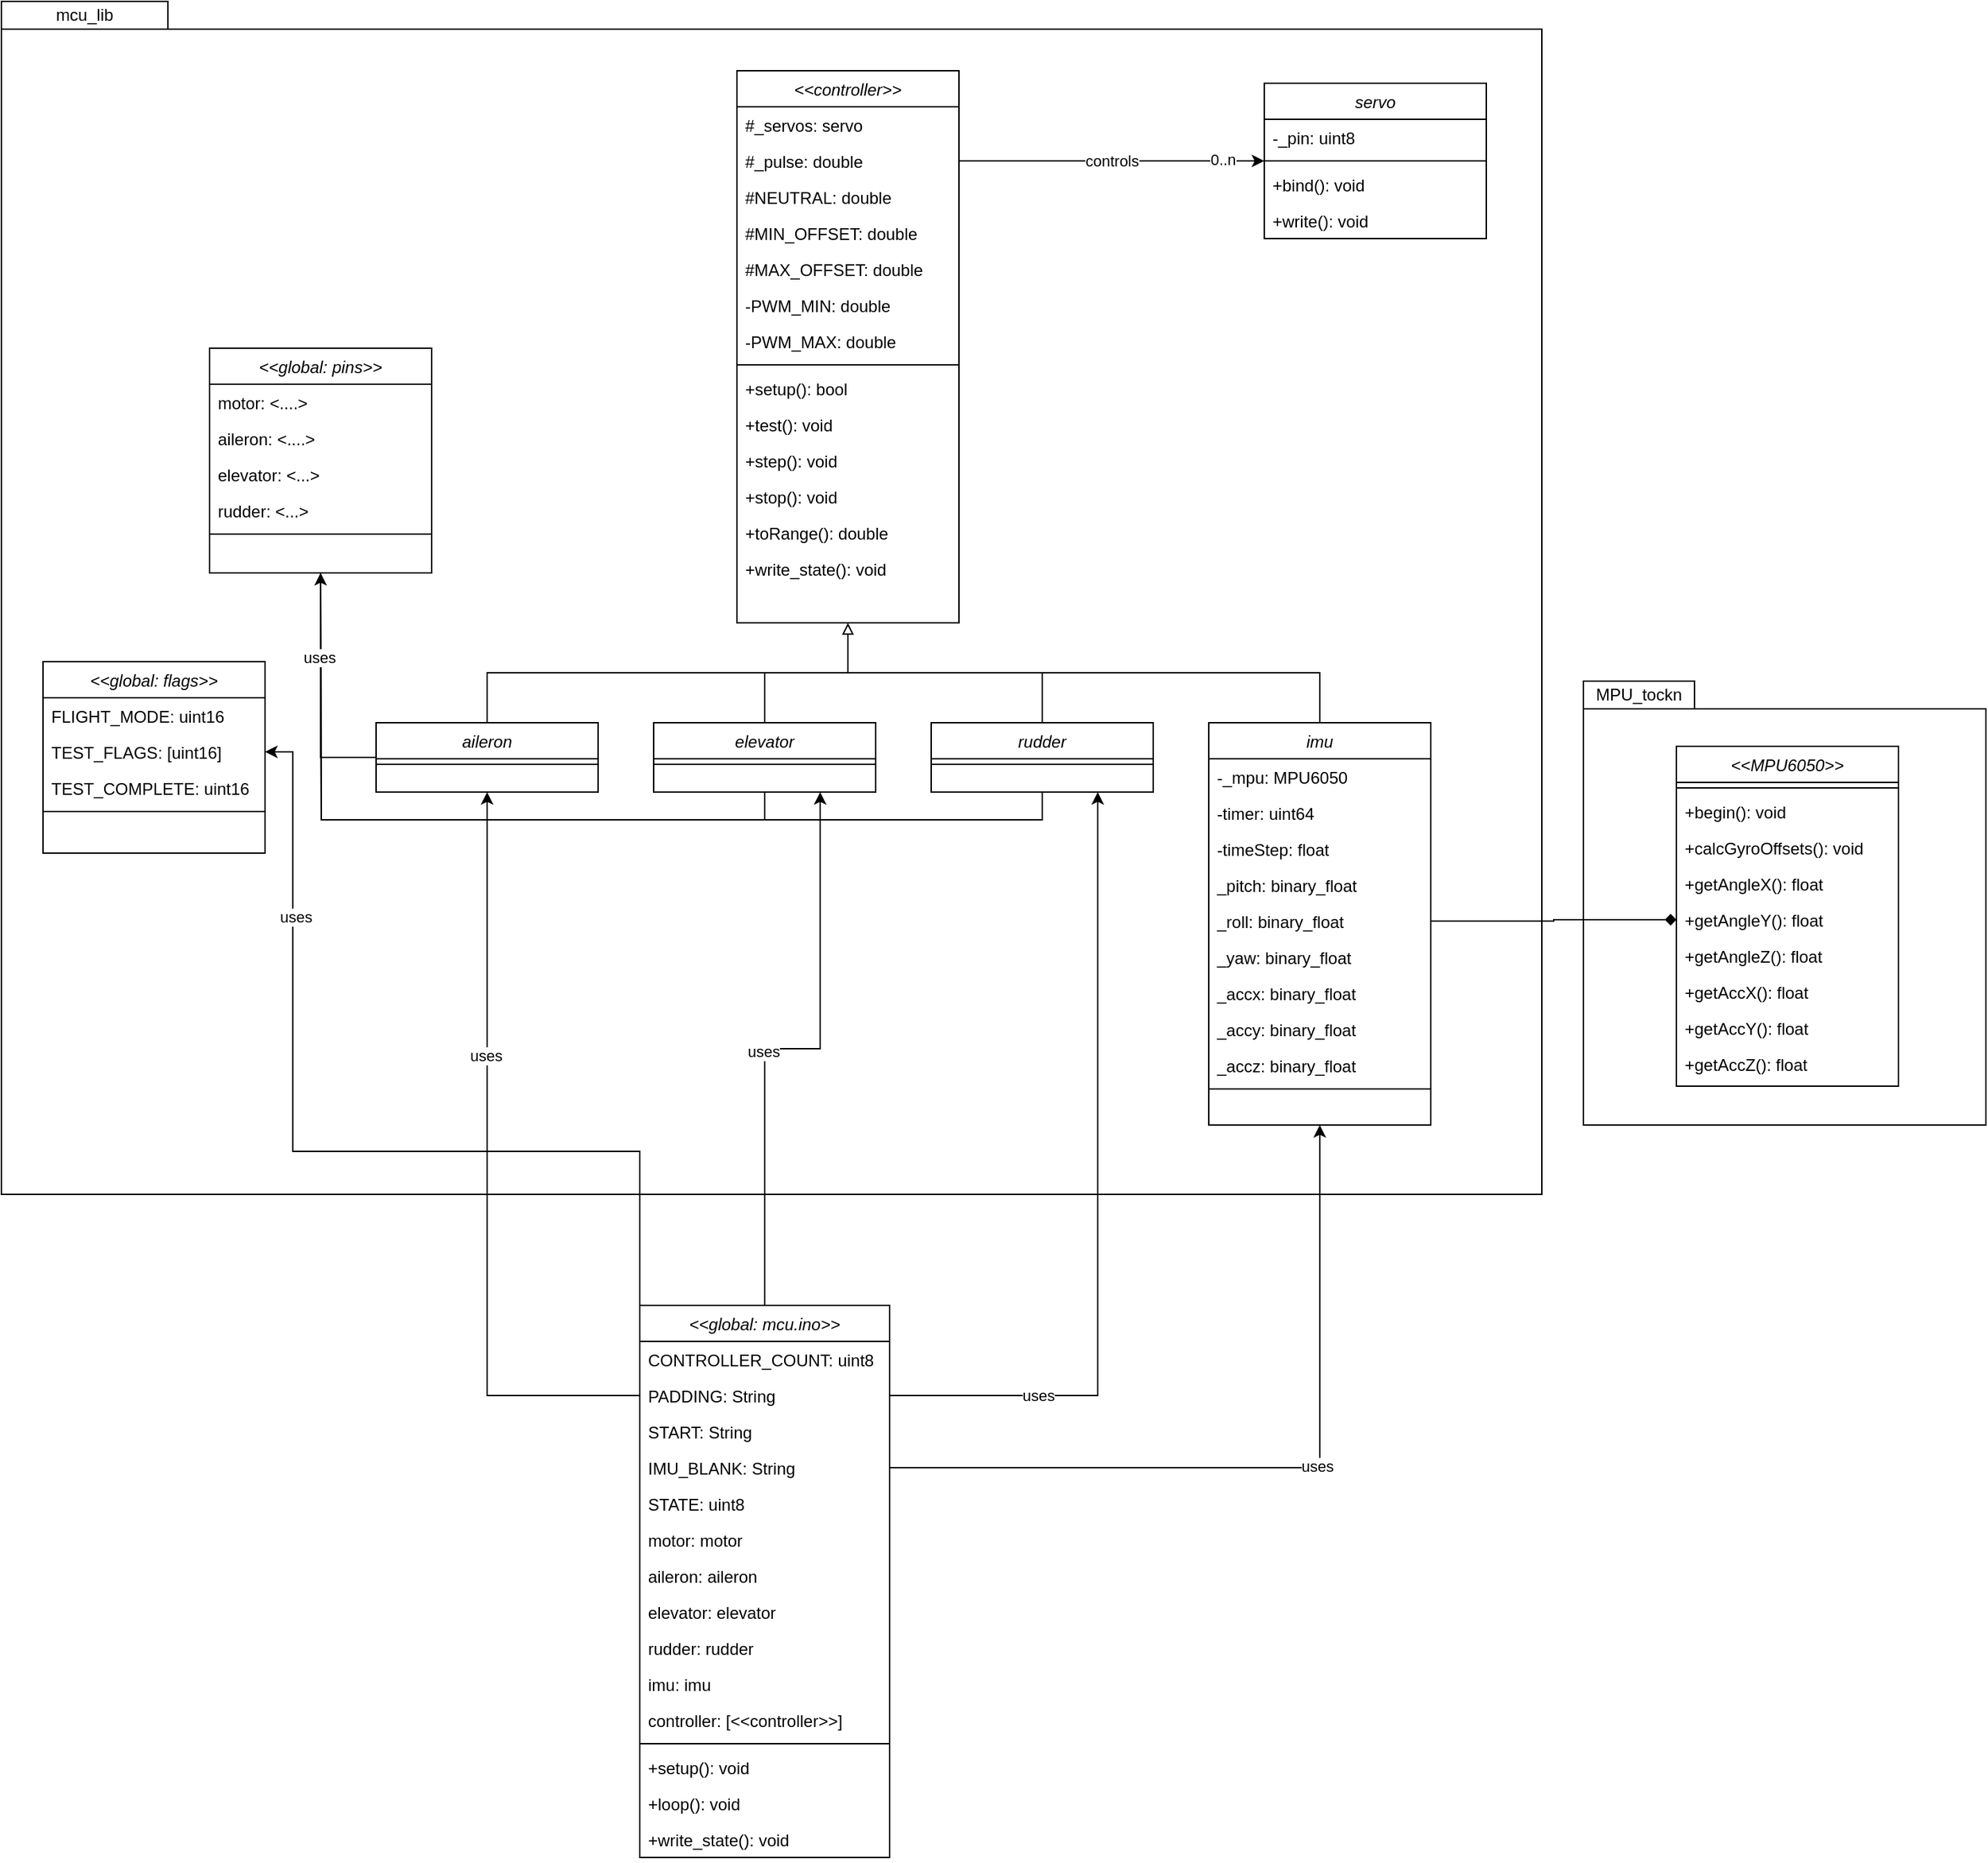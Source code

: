 <mxfile version="21.5.2" type="device">
  <diagram id="C5RBs43oDa-KdzZeNtuy" name="Page-1">
    <mxGraphModel dx="7667" dy="3830" grid="1" gridSize="10" guides="1" tooltips="1" connect="1" arrows="1" fold="1" page="1" pageScale="1" pageWidth="827" pageHeight="1169" math="0" shadow="0">
      <root>
        <mxCell id="WIyWlLk6GJQsqaUBKTNV-0" />
        <mxCell id="WIyWlLk6GJQsqaUBKTNV-1" parent="WIyWlLk6GJQsqaUBKTNV-0" />
        <mxCell id="BKcu_pwoZD3rXCprUtfC-22" value="" style="rounded=0;whiteSpace=wrap;html=1;fillColor=none;" vertex="1" parent="WIyWlLk6GJQsqaUBKTNV-1">
          <mxGeometry x="830" y="580" width="290" height="300" as="geometry" />
        </mxCell>
        <mxCell id="BKcu_pwoZD3rXCprUtfC-1" value="" style="rounded=0;whiteSpace=wrap;html=1;fillColor=none;" vertex="1" parent="WIyWlLk6GJQsqaUBKTNV-1">
          <mxGeometry x="-310" y="90" width="1110" height="840" as="geometry" />
        </mxCell>
        <mxCell id="zkfFHV4jXpPFQw0GAbJ--0" value="&lt;&lt;controller&gt;&gt;" style="swimlane;fontStyle=2;align=center;verticalAlign=top;childLayout=stackLayout;horizontal=1;startSize=26;horizontalStack=0;resizeParent=1;resizeLast=0;collapsible=1;marginBottom=0;rounded=0;shadow=0;strokeWidth=1;" parent="WIyWlLk6GJQsqaUBKTNV-1" vertex="1">
          <mxGeometry x="220" y="120" width="160" height="398" as="geometry">
            <mxRectangle x="230" y="140" width="160" height="26" as="alternateBounds" />
          </mxGeometry>
        </mxCell>
        <mxCell id="zkfFHV4jXpPFQw0GAbJ--1" value="#_servos: servo" style="text;align=left;verticalAlign=top;spacingLeft=4;spacingRight=4;overflow=hidden;rotatable=0;points=[[0,0.5],[1,0.5]];portConstraint=eastwest;" parent="zkfFHV4jXpPFQw0GAbJ--0" vertex="1">
          <mxGeometry y="26" width="160" height="26" as="geometry" />
        </mxCell>
        <mxCell id="zkfFHV4jXpPFQw0GAbJ--2" value="#_pulse: double" style="text;align=left;verticalAlign=top;spacingLeft=4;spacingRight=4;overflow=hidden;rotatable=0;points=[[0,0.5],[1,0.5]];portConstraint=eastwest;rounded=0;shadow=0;html=0;" parent="zkfFHV4jXpPFQw0GAbJ--0" vertex="1">
          <mxGeometry y="52" width="160" height="26" as="geometry" />
        </mxCell>
        <mxCell id="zkfFHV4jXpPFQw0GAbJ--3" value="#NEUTRAL: double" style="text;align=left;verticalAlign=top;spacingLeft=4;spacingRight=4;overflow=hidden;rotatable=0;points=[[0,0.5],[1,0.5]];portConstraint=eastwest;rounded=0;shadow=0;html=0;" parent="zkfFHV4jXpPFQw0GAbJ--0" vertex="1">
          <mxGeometry y="78" width="160" height="26" as="geometry" />
        </mxCell>
        <mxCell id="4ZlVH64uE6srBpvYtnyU-19" value="#MIN_OFFSET: double" style="text;align=left;verticalAlign=top;spacingLeft=4;spacingRight=4;overflow=hidden;rotatable=0;points=[[0,0.5],[1,0.5]];portConstraint=eastwest;rounded=0;shadow=0;html=0;" parent="zkfFHV4jXpPFQw0GAbJ--0" vertex="1">
          <mxGeometry y="104" width="160" height="26" as="geometry" />
        </mxCell>
        <mxCell id="4ZlVH64uE6srBpvYtnyU-22" value="#MAX_OFFSET: double" style="text;align=left;verticalAlign=top;spacingLeft=4;spacingRight=4;overflow=hidden;rotatable=0;points=[[0,0.5],[1,0.5]];portConstraint=eastwest;rounded=0;shadow=0;html=0;" parent="zkfFHV4jXpPFQw0GAbJ--0" vertex="1">
          <mxGeometry y="130" width="160" height="26" as="geometry" />
        </mxCell>
        <mxCell id="4ZlVH64uE6srBpvYtnyU-23" value="-PWM_MIN: double" style="text;align=left;verticalAlign=top;spacingLeft=4;spacingRight=4;overflow=hidden;rotatable=0;points=[[0,0.5],[1,0.5]];portConstraint=eastwest;rounded=0;shadow=0;html=0;" parent="zkfFHV4jXpPFQw0GAbJ--0" vertex="1">
          <mxGeometry y="156" width="160" height="26" as="geometry" />
        </mxCell>
        <mxCell id="4ZlVH64uE6srBpvYtnyU-25" value="-PWM_MAX: double" style="text;align=left;verticalAlign=top;spacingLeft=4;spacingRight=4;overflow=hidden;rotatable=0;points=[[0,0.5],[1,0.5]];portConstraint=eastwest;rounded=0;shadow=0;html=0;" parent="zkfFHV4jXpPFQw0GAbJ--0" vertex="1">
          <mxGeometry y="182" width="160" height="26" as="geometry" />
        </mxCell>
        <mxCell id="zkfFHV4jXpPFQw0GAbJ--4" value="" style="line;html=1;strokeWidth=1;align=left;verticalAlign=middle;spacingTop=-1;spacingLeft=3;spacingRight=3;rotatable=0;labelPosition=right;points=[];portConstraint=eastwest;" parent="zkfFHV4jXpPFQw0GAbJ--0" vertex="1">
          <mxGeometry y="208" width="160" height="8" as="geometry" />
        </mxCell>
        <mxCell id="4ZlVH64uE6srBpvYtnyU-26" value="+setup(): bool" style="text;align=left;verticalAlign=top;spacingLeft=4;spacingRight=4;overflow=hidden;rotatable=0;points=[[0,0.5],[1,0.5]];portConstraint=eastwest;rounded=0;shadow=0;html=0;" parent="zkfFHV4jXpPFQw0GAbJ--0" vertex="1">
          <mxGeometry y="216" width="160" height="26" as="geometry" />
        </mxCell>
        <mxCell id="4ZlVH64uE6srBpvYtnyU-27" value="+test(): void" style="text;align=left;verticalAlign=top;spacingLeft=4;spacingRight=4;overflow=hidden;rotatable=0;points=[[0,0.5],[1,0.5]];portConstraint=eastwest;rounded=0;shadow=0;html=0;" parent="zkfFHV4jXpPFQw0GAbJ--0" vertex="1">
          <mxGeometry y="242" width="160" height="26" as="geometry" />
        </mxCell>
        <mxCell id="4ZlVH64uE6srBpvYtnyU-28" value="+step(): void" style="text;align=left;verticalAlign=top;spacingLeft=4;spacingRight=4;overflow=hidden;rotatable=0;points=[[0,0.5],[1,0.5]];portConstraint=eastwest;rounded=0;shadow=0;html=0;" parent="zkfFHV4jXpPFQw0GAbJ--0" vertex="1">
          <mxGeometry y="268" width="160" height="26" as="geometry" />
        </mxCell>
        <mxCell id="4ZlVH64uE6srBpvYtnyU-29" value="+stop(): void" style="text;align=left;verticalAlign=top;spacingLeft=4;spacingRight=4;overflow=hidden;rotatable=0;points=[[0,0.5],[1,0.5]];portConstraint=eastwest;rounded=0;shadow=0;html=0;" parent="zkfFHV4jXpPFQw0GAbJ--0" vertex="1">
          <mxGeometry y="294" width="160" height="26" as="geometry" />
        </mxCell>
        <mxCell id="4ZlVH64uE6srBpvYtnyU-30" value="+toRange(): double" style="text;align=left;verticalAlign=top;spacingLeft=4;spacingRight=4;overflow=hidden;rotatable=0;points=[[0,0.5],[1,0.5]];portConstraint=eastwest;rounded=0;shadow=0;html=0;" parent="zkfFHV4jXpPFQw0GAbJ--0" vertex="1">
          <mxGeometry y="320" width="160" height="26" as="geometry" />
        </mxCell>
        <mxCell id="4ZlVH64uE6srBpvYtnyU-31" value="+write_state(): void" style="text;align=left;verticalAlign=top;spacingLeft=4;spacingRight=4;overflow=hidden;rotatable=0;points=[[0,0.5],[1,0.5]];portConstraint=eastwest;rounded=0;shadow=0;html=0;" parent="zkfFHV4jXpPFQw0GAbJ--0" vertex="1">
          <mxGeometry y="346" width="160" height="26" as="geometry" />
        </mxCell>
        <mxCell id="4ZlVH64uE6srBpvYtnyU-0" value="&lt;&lt;global: flags&gt;&gt;" style="swimlane;fontStyle=2;align=center;verticalAlign=top;childLayout=stackLayout;horizontal=1;startSize=26;horizontalStack=0;resizeParent=1;resizeLast=0;collapsible=1;marginBottom=0;rounded=0;shadow=0;strokeWidth=1;" parent="WIyWlLk6GJQsqaUBKTNV-1" vertex="1">
          <mxGeometry x="-280" y="546" width="160" height="138" as="geometry">
            <mxRectangle x="230" y="140" width="160" height="26" as="alternateBounds" />
          </mxGeometry>
        </mxCell>
        <mxCell id="4ZlVH64uE6srBpvYtnyU-1" value="FLIGHT_MODE: uint16" style="text;align=left;verticalAlign=top;spacingLeft=4;spacingRight=4;overflow=hidden;rotatable=0;points=[[0,0.5],[1,0.5]];portConstraint=eastwest;" parent="4ZlVH64uE6srBpvYtnyU-0" vertex="1">
          <mxGeometry y="26" width="160" height="26" as="geometry" />
        </mxCell>
        <mxCell id="4ZlVH64uE6srBpvYtnyU-2" value="TEST_FLAGS: [uint16] " style="text;align=left;verticalAlign=top;spacingLeft=4;spacingRight=4;overflow=hidden;rotatable=0;points=[[0,0.5],[1,0.5]];portConstraint=eastwest;rounded=0;shadow=0;html=0;" parent="4ZlVH64uE6srBpvYtnyU-0" vertex="1">
          <mxGeometry y="52" width="160" height="26" as="geometry" />
        </mxCell>
        <mxCell id="4ZlVH64uE6srBpvYtnyU-3" value="TEST_COMPLETE: uint16" style="text;align=left;verticalAlign=top;spacingLeft=4;spacingRight=4;overflow=hidden;rotatable=0;points=[[0,0.5],[1,0.5]];portConstraint=eastwest;rounded=0;shadow=0;html=0;" parent="4ZlVH64uE6srBpvYtnyU-0" vertex="1">
          <mxGeometry y="78" width="160" height="26" as="geometry" />
        </mxCell>
        <mxCell id="4ZlVH64uE6srBpvYtnyU-4" value="" style="line;html=1;strokeWidth=1;align=left;verticalAlign=middle;spacingTop=-1;spacingLeft=3;spacingRight=3;rotatable=0;labelPosition=right;points=[];portConstraint=eastwest;" parent="4ZlVH64uE6srBpvYtnyU-0" vertex="1">
          <mxGeometry y="104" width="160" height="8" as="geometry" />
        </mxCell>
        <mxCell id="4ZlVH64uE6srBpvYtnyU-6" value="&lt;&lt;global: pins&gt;&gt;" style="swimlane;fontStyle=2;align=center;verticalAlign=top;childLayout=stackLayout;horizontal=1;startSize=26;horizontalStack=0;resizeParent=1;resizeLast=0;collapsible=1;marginBottom=0;rounded=0;shadow=0;strokeWidth=1;" parent="WIyWlLk6GJQsqaUBKTNV-1" vertex="1">
          <mxGeometry x="-160" y="320" width="160" height="162" as="geometry">
            <mxRectangle x="230" y="140" width="160" height="26" as="alternateBounds" />
          </mxGeometry>
        </mxCell>
        <mxCell id="4ZlVH64uE6srBpvYtnyU-7" value="motor: &lt;....&gt;" style="text;align=left;verticalAlign=top;spacingLeft=4;spacingRight=4;overflow=hidden;rotatable=0;points=[[0,0.5],[1,0.5]];portConstraint=eastwest;" parent="4ZlVH64uE6srBpvYtnyU-6" vertex="1">
          <mxGeometry y="26" width="160" height="26" as="geometry" />
        </mxCell>
        <mxCell id="4ZlVH64uE6srBpvYtnyU-8" value="aileron: &lt;....&gt;" style="text;align=left;verticalAlign=top;spacingLeft=4;spacingRight=4;overflow=hidden;rotatable=0;points=[[0,0.5],[1,0.5]];portConstraint=eastwest;rounded=0;shadow=0;html=0;" parent="4ZlVH64uE6srBpvYtnyU-6" vertex="1">
          <mxGeometry y="52" width="160" height="26" as="geometry" />
        </mxCell>
        <mxCell id="4ZlVH64uE6srBpvYtnyU-9" value="elevator: &lt;...&gt; " style="text;align=left;verticalAlign=top;spacingLeft=4;spacingRight=4;overflow=hidden;rotatable=0;points=[[0,0.5],[1,0.5]];portConstraint=eastwest;rounded=0;shadow=0;html=0;" parent="4ZlVH64uE6srBpvYtnyU-6" vertex="1">
          <mxGeometry y="78" width="160" height="26" as="geometry" />
        </mxCell>
        <mxCell id="4ZlVH64uE6srBpvYtnyU-12" value="rudder: &lt;...&gt; &#xa;&#xa;" style="text;align=left;verticalAlign=top;spacingLeft=4;spacingRight=4;overflow=hidden;rotatable=0;points=[[0,0.5],[1,0.5]];portConstraint=eastwest;rounded=0;shadow=0;html=0;" parent="4ZlVH64uE6srBpvYtnyU-6" vertex="1">
          <mxGeometry y="104" width="160" height="26" as="geometry" />
        </mxCell>
        <mxCell id="4ZlVH64uE6srBpvYtnyU-10" value="" style="line;html=1;strokeWidth=1;align=left;verticalAlign=middle;spacingTop=-1;spacingLeft=3;spacingRight=3;rotatable=0;labelPosition=right;points=[];portConstraint=eastwest;" parent="4ZlVH64uE6srBpvYtnyU-6" vertex="1">
          <mxGeometry y="130" width="160" height="8" as="geometry" />
        </mxCell>
        <mxCell id="4ZlVH64uE6srBpvYtnyU-32" value="servo" style="swimlane;fontStyle=2;align=center;verticalAlign=top;childLayout=stackLayout;horizontal=1;startSize=26;horizontalStack=0;resizeParent=1;resizeLast=0;collapsible=1;marginBottom=0;rounded=0;shadow=0;strokeWidth=1;" parent="WIyWlLk6GJQsqaUBKTNV-1" vertex="1">
          <mxGeometry x="600" y="129" width="160" height="112" as="geometry">
            <mxRectangle x="230" y="140" width="160" height="26" as="alternateBounds" />
          </mxGeometry>
        </mxCell>
        <mxCell id="4ZlVH64uE6srBpvYtnyU-33" value="-_pin: uint8" style="text;align=left;verticalAlign=top;spacingLeft=4;spacingRight=4;overflow=hidden;rotatable=0;points=[[0,0.5],[1,0.5]];portConstraint=eastwest;" parent="4ZlVH64uE6srBpvYtnyU-32" vertex="1">
          <mxGeometry y="26" width="160" height="26" as="geometry" />
        </mxCell>
        <mxCell id="4ZlVH64uE6srBpvYtnyU-40" value="" style="line;html=1;strokeWidth=1;align=left;verticalAlign=middle;spacingTop=-1;spacingLeft=3;spacingRight=3;rotatable=0;labelPosition=right;points=[];portConstraint=eastwest;" parent="4ZlVH64uE6srBpvYtnyU-32" vertex="1">
          <mxGeometry y="52" width="160" height="8" as="geometry" />
        </mxCell>
        <mxCell id="4ZlVH64uE6srBpvYtnyU-41" value="+bind(): void" style="text;align=left;verticalAlign=top;spacingLeft=4;spacingRight=4;overflow=hidden;rotatable=0;points=[[0,0.5],[1,0.5]];portConstraint=eastwest;rounded=0;shadow=0;html=0;" parent="4ZlVH64uE6srBpvYtnyU-32" vertex="1">
          <mxGeometry y="60" width="160" height="26" as="geometry" />
        </mxCell>
        <mxCell id="4ZlVH64uE6srBpvYtnyU-47" value="+write(): void" style="text;align=left;verticalAlign=top;spacingLeft=4;spacingRight=4;overflow=hidden;rotatable=0;points=[[0,0.5],[1,0.5]];portConstraint=eastwest;rounded=0;shadow=0;html=0;" parent="4ZlVH64uE6srBpvYtnyU-32" vertex="1">
          <mxGeometry y="86" width="160" height="26" as="geometry" />
        </mxCell>
        <mxCell id="4ZlVH64uE6srBpvYtnyU-49" style="edgeStyle=orthogonalEdgeStyle;rounded=0;orthogonalLoop=1;jettySize=auto;html=1;exitX=1;exitY=0.5;exitDx=0;exitDy=0;entryX=0;entryY=0.5;entryDx=0;entryDy=0;" parent="WIyWlLk6GJQsqaUBKTNV-1" source="zkfFHV4jXpPFQw0GAbJ--2" target="4ZlVH64uE6srBpvYtnyU-32" edge="1">
          <mxGeometry relative="1" as="geometry" />
        </mxCell>
        <mxCell id="4ZlVH64uE6srBpvYtnyU-52" value="controls" style="edgeLabel;html=1;align=center;verticalAlign=middle;resizable=0;points=[];" parent="4ZlVH64uE6srBpvYtnyU-49" vertex="1" connectable="0">
          <mxGeometry x="-0.781" y="1" relative="1" as="geometry">
            <mxPoint x="86" y="1" as="offset" />
          </mxGeometry>
        </mxCell>
        <mxCell id="4ZlVH64uE6srBpvYtnyU-53" value="0..n" style="edgeLabel;html=1;align=center;verticalAlign=middle;resizable=0;points=[];" parent="4ZlVH64uE6srBpvYtnyU-49" vertex="1" connectable="0">
          <mxGeometry x="0.743" y="1" relative="1" as="geometry">
            <mxPoint x="-2" as="offset" />
          </mxGeometry>
        </mxCell>
        <mxCell id="4ZlVH64uE6srBpvYtnyU-90" style="edgeStyle=orthogonalEdgeStyle;rounded=0;orthogonalLoop=1;jettySize=auto;html=1;exitX=0.5;exitY=0;exitDx=0;exitDy=0;endArrow=none;endFill=0;" parent="WIyWlLk6GJQsqaUBKTNV-1" source="4ZlVH64uE6srBpvYtnyU-54" edge="1">
          <mxGeometry relative="1" as="geometry">
            <mxPoint x="240" y="554" as="targetPoint" />
            <Array as="points">
              <mxPoint x="40" y="554" />
            </Array>
          </mxGeometry>
        </mxCell>
        <mxCell id="4ZlVH64uE6srBpvYtnyU-91" style="edgeStyle=orthogonalEdgeStyle;rounded=0;orthogonalLoop=1;jettySize=auto;html=1;exitX=0;exitY=0.5;exitDx=0;exitDy=0;entryX=0.5;entryY=1;entryDx=0;entryDy=0;endArrow=none;endFill=0;" parent="WIyWlLk6GJQsqaUBKTNV-1" source="4ZlVH64uE6srBpvYtnyU-54" target="4ZlVH64uE6srBpvYtnyU-6" edge="1">
          <mxGeometry relative="1" as="geometry" />
        </mxCell>
        <mxCell id="4ZlVH64uE6srBpvYtnyU-54" value="aileron" style="swimlane;fontStyle=2;align=center;verticalAlign=top;childLayout=stackLayout;horizontal=1;startSize=26;horizontalStack=0;resizeParent=1;resizeLast=0;collapsible=1;marginBottom=0;rounded=0;shadow=0;strokeWidth=1;" parent="WIyWlLk6GJQsqaUBKTNV-1" vertex="1">
          <mxGeometry x="-40" y="590" width="160" height="50" as="geometry">
            <mxRectangle x="230" y="140" width="160" height="26" as="alternateBounds" />
          </mxGeometry>
        </mxCell>
        <mxCell id="4ZlVH64uE6srBpvYtnyU-62" value="" style="line;html=1;strokeWidth=1;align=left;verticalAlign=middle;spacingTop=-1;spacingLeft=3;spacingRight=3;rotatable=0;labelPosition=right;points=[];portConstraint=eastwest;" parent="4ZlVH64uE6srBpvYtnyU-54" vertex="1">
          <mxGeometry y="26" width="160" height="8" as="geometry" />
        </mxCell>
        <mxCell id="4ZlVH64uE6srBpvYtnyU-89" style="edgeStyle=orthogonalEdgeStyle;rounded=0;orthogonalLoop=1;jettySize=auto;html=1;endArrow=none;endFill=0;" parent="WIyWlLk6GJQsqaUBKTNV-1" source="4ZlVH64uE6srBpvYtnyU-69" edge="1">
          <mxGeometry relative="1" as="geometry">
            <mxPoint x="300" y="554" as="targetPoint" />
            <Array as="points">
              <mxPoint x="240" y="554" />
            </Array>
          </mxGeometry>
        </mxCell>
        <mxCell id="4ZlVH64uE6srBpvYtnyU-92" style="edgeStyle=orthogonalEdgeStyle;rounded=0;orthogonalLoop=1;jettySize=auto;html=1;exitX=0.5;exitY=1;exitDx=0;exitDy=0;endArrow=none;endFill=0;" parent="WIyWlLk6GJQsqaUBKTNV-1" source="4ZlVH64uE6srBpvYtnyU-69" edge="1">
          <mxGeometry relative="1" as="geometry">
            <mxPoint x="-80" y="482" as="targetPoint" />
          </mxGeometry>
        </mxCell>
        <mxCell id="4ZlVH64uE6srBpvYtnyU-69" value="elevator" style="swimlane;fontStyle=2;align=center;verticalAlign=top;childLayout=stackLayout;horizontal=1;startSize=26;horizontalStack=0;resizeParent=1;resizeLast=0;collapsible=1;marginBottom=0;rounded=0;shadow=0;strokeWidth=1;" parent="WIyWlLk6GJQsqaUBKTNV-1" vertex="1">
          <mxGeometry x="160" y="590" width="160" height="50" as="geometry">
            <mxRectangle x="230" y="140" width="160" height="26" as="alternateBounds" />
          </mxGeometry>
        </mxCell>
        <mxCell id="4ZlVH64uE6srBpvYtnyU-70" value="" style="line;html=1;strokeWidth=1;align=left;verticalAlign=middle;spacingTop=-1;spacingLeft=3;spacingRight=3;rotatable=0;labelPosition=right;points=[];portConstraint=eastwest;" parent="4ZlVH64uE6srBpvYtnyU-69" vertex="1">
          <mxGeometry y="26" width="160" height="8" as="geometry" />
        </mxCell>
        <mxCell id="4ZlVH64uE6srBpvYtnyU-88" style="edgeStyle=orthogonalEdgeStyle;rounded=0;orthogonalLoop=1;jettySize=auto;html=1;endArrow=none;endFill=0;" parent="WIyWlLk6GJQsqaUBKTNV-1" source="4ZlVH64uE6srBpvYtnyU-71" edge="1">
          <mxGeometry relative="1" as="geometry">
            <mxPoint x="440" y="554" as="targetPoint" />
          </mxGeometry>
        </mxCell>
        <mxCell id="4ZlVH64uE6srBpvYtnyU-93" style="edgeStyle=orthogonalEdgeStyle;rounded=0;orthogonalLoop=1;jettySize=auto;html=1;exitX=0.5;exitY=1;exitDx=0;exitDy=0;endArrow=classic;endFill=1;" parent="WIyWlLk6GJQsqaUBKTNV-1" source="4ZlVH64uE6srBpvYtnyU-71" edge="1">
          <mxGeometry relative="1" as="geometry">
            <mxPoint x="-80" y="482" as="targetPoint" />
          </mxGeometry>
        </mxCell>
        <mxCell id="4ZlVH64uE6srBpvYtnyU-94" value="uses" style="edgeLabel;html=1;align=center;verticalAlign=middle;resizable=0;points=[];" parent="4ZlVH64uE6srBpvYtnyU-93" vertex="1" connectable="0">
          <mxGeometry x="0.832" y="1" relative="1" as="geometry">
            <mxPoint as="offset" />
          </mxGeometry>
        </mxCell>
        <mxCell id="4ZlVH64uE6srBpvYtnyU-71" value="rudder" style="swimlane;fontStyle=2;align=center;verticalAlign=top;childLayout=stackLayout;horizontal=1;startSize=26;horizontalStack=0;resizeParent=1;resizeLast=0;collapsible=1;marginBottom=0;rounded=0;shadow=0;strokeWidth=1;" parent="WIyWlLk6GJQsqaUBKTNV-1" vertex="1">
          <mxGeometry x="360" y="590" width="160" height="50" as="geometry">
            <mxRectangle x="230" y="140" width="160" height="26" as="alternateBounds" />
          </mxGeometry>
        </mxCell>
        <mxCell id="4ZlVH64uE6srBpvYtnyU-72" value="" style="line;html=1;strokeWidth=1;align=left;verticalAlign=middle;spacingTop=-1;spacingLeft=3;spacingRight=3;rotatable=0;labelPosition=right;points=[];portConstraint=eastwest;" parent="4ZlVH64uE6srBpvYtnyU-71" vertex="1">
          <mxGeometry y="26" width="160" height="8" as="geometry" />
        </mxCell>
        <mxCell id="4ZlVH64uE6srBpvYtnyU-86" style="edgeStyle=orthogonalEdgeStyle;rounded=0;orthogonalLoop=1;jettySize=auto;html=1;exitX=0.5;exitY=0;exitDx=0;exitDy=0;entryX=0.5;entryY=1;entryDx=0;entryDy=0;endArrow=block;endFill=0;" parent="WIyWlLk6GJQsqaUBKTNV-1" source="4ZlVH64uE6srBpvYtnyU-73" target="zkfFHV4jXpPFQw0GAbJ--0" edge="1">
          <mxGeometry relative="1" as="geometry" />
        </mxCell>
        <mxCell id="4ZlVH64uE6srBpvYtnyU-73" value="imu" style="swimlane;fontStyle=2;align=center;verticalAlign=top;childLayout=stackLayout;horizontal=1;startSize=26;horizontalStack=0;resizeParent=1;resizeLast=0;collapsible=1;marginBottom=0;rounded=0;shadow=0;strokeWidth=1;" parent="WIyWlLk6GJQsqaUBKTNV-1" vertex="1">
          <mxGeometry x="560" y="590" width="160" height="290" as="geometry">
            <mxRectangle x="230" y="140" width="160" height="26" as="alternateBounds" />
          </mxGeometry>
        </mxCell>
        <mxCell id="4ZlVH64uE6srBpvYtnyU-75" value="-_mpu: MPU6050" style="text;align=left;verticalAlign=top;spacingLeft=4;spacingRight=4;overflow=hidden;rotatable=0;points=[[0,0.5],[1,0.5]];portConstraint=eastwest;rounded=0;shadow=0;html=0;" parent="4ZlVH64uE6srBpvYtnyU-73" vertex="1">
          <mxGeometry y="26" width="160" height="26" as="geometry" />
        </mxCell>
        <mxCell id="4ZlVH64uE6srBpvYtnyU-76" value="-timer: uint64" style="text;align=left;verticalAlign=top;spacingLeft=4;spacingRight=4;overflow=hidden;rotatable=0;points=[[0,0.5],[1,0.5]];portConstraint=eastwest;rounded=0;shadow=0;html=0;" parent="4ZlVH64uE6srBpvYtnyU-73" vertex="1">
          <mxGeometry y="52" width="160" height="26" as="geometry" />
        </mxCell>
        <mxCell id="4ZlVH64uE6srBpvYtnyU-79" value="-timeStep: float" style="text;align=left;verticalAlign=top;spacingLeft=4;spacingRight=4;overflow=hidden;rotatable=0;points=[[0,0.5],[1,0.5]];portConstraint=eastwest;rounded=0;shadow=0;html=0;" parent="4ZlVH64uE6srBpvYtnyU-73" vertex="1">
          <mxGeometry y="78" width="160" height="26" as="geometry" />
        </mxCell>
        <mxCell id="4ZlVH64uE6srBpvYtnyU-80" value="_pitch: binary_float" style="text;align=left;verticalAlign=top;spacingLeft=4;spacingRight=4;overflow=hidden;rotatable=0;points=[[0,0.5],[1,0.5]];portConstraint=eastwest;rounded=0;shadow=0;html=0;" parent="4ZlVH64uE6srBpvYtnyU-73" vertex="1">
          <mxGeometry y="104" width="160" height="26" as="geometry" />
        </mxCell>
        <mxCell id="4ZlVH64uE6srBpvYtnyU-81" value="_roll: binary_float" style="text;align=left;verticalAlign=top;spacingLeft=4;spacingRight=4;overflow=hidden;rotatable=0;points=[[0,0.5],[1,0.5]];portConstraint=eastwest;rounded=0;shadow=0;html=0;" parent="4ZlVH64uE6srBpvYtnyU-73" vertex="1">
          <mxGeometry y="130" width="160" height="26" as="geometry" />
        </mxCell>
        <mxCell id="4ZlVH64uE6srBpvYtnyU-82" value="_yaw: binary_float" style="text;align=left;verticalAlign=top;spacingLeft=4;spacingRight=4;overflow=hidden;rotatable=0;points=[[0,0.5],[1,0.5]];portConstraint=eastwest;rounded=0;shadow=0;html=0;" parent="4ZlVH64uE6srBpvYtnyU-73" vertex="1">
          <mxGeometry y="156" width="160" height="26" as="geometry" />
        </mxCell>
        <mxCell id="4ZlVH64uE6srBpvYtnyU-83" value="_accx: binary_float" style="text;align=left;verticalAlign=top;spacingLeft=4;spacingRight=4;overflow=hidden;rotatable=0;points=[[0,0.5],[1,0.5]];portConstraint=eastwest;rounded=0;shadow=0;html=0;" parent="4ZlVH64uE6srBpvYtnyU-73" vertex="1">
          <mxGeometry y="182" width="160" height="26" as="geometry" />
        </mxCell>
        <mxCell id="4ZlVH64uE6srBpvYtnyU-84" value="_accy: binary_float" style="text;align=left;verticalAlign=top;spacingLeft=4;spacingRight=4;overflow=hidden;rotatable=0;points=[[0,0.5],[1,0.5]];portConstraint=eastwest;rounded=0;shadow=0;html=0;" parent="4ZlVH64uE6srBpvYtnyU-73" vertex="1">
          <mxGeometry y="208" width="160" height="26" as="geometry" />
        </mxCell>
        <mxCell id="4ZlVH64uE6srBpvYtnyU-85" value="_accz: binary_float" style="text;align=left;verticalAlign=top;spacingLeft=4;spacingRight=4;overflow=hidden;rotatable=0;points=[[0,0.5],[1,0.5]];portConstraint=eastwest;rounded=0;shadow=0;html=0;" parent="4ZlVH64uE6srBpvYtnyU-73" vertex="1">
          <mxGeometry y="234" width="160" height="26" as="geometry" />
        </mxCell>
        <mxCell id="4ZlVH64uE6srBpvYtnyU-74" value="" style="line;html=1;strokeWidth=1;align=left;verticalAlign=middle;spacingTop=-1;spacingLeft=3;spacingRight=3;rotatable=0;labelPosition=right;points=[];portConstraint=eastwest;" parent="4ZlVH64uE6srBpvYtnyU-73" vertex="1">
          <mxGeometry y="260" width="160" height="8" as="geometry" />
        </mxCell>
        <mxCell id="4ZlVH64uE6srBpvYtnyU-117" style="edgeStyle=orthogonalEdgeStyle;rounded=0;orthogonalLoop=1;jettySize=auto;html=1;exitX=0.5;exitY=0;exitDx=0;exitDy=0;entryX=0.75;entryY=1;entryDx=0;entryDy=0;" parent="WIyWlLk6GJQsqaUBKTNV-1" source="4ZlVH64uE6srBpvYtnyU-95" target="4ZlVH64uE6srBpvYtnyU-69" edge="1">
          <mxGeometry relative="1" as="geometry" />
        </mxCell>
        <mxCell id="4ZlVH64uE6srBpvYtnyU-118" value="uses" style="edgeLabel;html=1;align=center;verticalAlign=middle;resizable=0;points=[];" parent="4ZlVH64uE6srBpvYtnyU-117" vertex="1" connectable="0">
          <mxGeometry x="-0.108" y="1" relative="1" as="geometry">
            <mxPoint as="offset" />
          </mxGeometry>
        </mxCell>
        <mxCell id="4ZlVH64uE6srBpvYtnyU-95" value="&lt;&lt;global: mcu.ino&gt;&gt;" style="swimlane;fontStyle=2;align=center;verticalAlign=top;childLayout=stackLayout;horizontal=1;startSize=26;horizontalStack=0;resizeParent=1;resizeLast=0;collapsible=1;marginBottom=0;rounded=0;shadow=0;strokeWidth=1;" parent="WIyWlLk6GJQsqaUBKTNV-1" vertex="1">
          <mxGeometry x="150" y="1010" width="180" height="398" as="geometry">
            <mxRectangle x="230" y="140" width="160" height="26" as="alternateBounds" />
          </mxGeometry>
        </mxCell>
        <mxCell id="4ZlVH64uE6srBpvYtnyU-96" value="CONTROLLER_COUNT: uint8" style="text;align=left;verticalAlign=top;spacingLeft=4;spacingRight=4;overflow=hidden;rotatable=0;points=[[0,0.5],[1,0.5]];portConstraint=eastwest;" parent="4ZlVH64uE6srBpvYtnyU-95" vertex="1">
          <mxGeometry y="26" width="180" height="26" as="geometry" />
        </mxCell>
        <mxCell id="4ZlVH64uE6srBpvYtnyU-97" value="PADDING: String" style="text;align=left;verticalAlign=top;spacingLeft=4;spacingRight=4;overflow=hidden;rotatable=0;points=[[0,0.5],[1,0.5]];portConstraint=eastwest;rounded=0;shadow=0;html=0;" parent="4ZlVH64uE6srBpvYtnyU-95" vertex="1">
          <mxGeometry y="52" width="180" height="26" as="geometry" />
        </mxCell>
        <mxCell id="4ZlVH64uE6srBpvYtnyU-98" value="START: String" style="text;align=left;verticalAlign=top;spacingLeft=4;spacingRight=4;overflow=hidden;rotatable=0;points=[[0,0.5],[1,0.5]];portConstraint=eastwest;rounded=0;shadow=0;html=0;" parent="4ZlVH64uE6srBpvYtnyU-95" vertex="1">
          <mxGeometry y="78" width="180" height="26" as="geometry" />
        </mxCell>
        <mxCell id="4ZlVH64uE6srBpvYtnyU-99" value="IMU_BLANK: String" style="text;align=left;verticalAlign=top;spacingLeft=4;spacingRight=4;overflow=hidden;rotatable=0;points=[[0,0.5],[1,0.5]];portConstraint=eastwest;rounded=0;shadow=0;html=0;" parent="4ZlVH64uE6srBpvYtnyU-95" vertex="1">
          <mxGeometry y="104" width="180" height="26" as="geometry" />
        </mxCell>
        <mxCell id="4ZlVH64uE6srBpvYtnyU-100" value="STATE: uint8" style="text;align=left;verticalAlign=top;spacingLeft=4;spacingRight=4;overflow=hidden;rotatable=0;points=[[0,0.5],[1,0.5]];portConstraint=eastwest;rounded=0;shadow=0;html=0;" parent="4ZlVH64uE6srBpvYtnyU-95" vertex="1">
          <mxGeometry y="130" width="180" height="26" as="geometry" />
        </mxCell>
        <mxCell id="4ZlVH64uE6srBpvYtnyU-101" value="motor: motor" style="text;align=left;verticalAlign=top;spacingLeft=4;spacingRight=4;overflow=hidden;rotatable=0;points=[[0,0.5],[1,0.5]];portConstraint=eastwest;rounded=0;shadow=0;html=0;" parent="4ZlVH64uE6srBpvYtnyU-95" vertex="1">
          <mxGeometry y="156" width="180" height="26" as="geometry" />
        </mxCell>
        <mxCell id="4ZlVH64uE6srBpvYtnyU-110" value="aileron: aileron" style="text;align=left;verticalAlign=top;spacingLeft=4;spacingRight=4;overflow=hidden;rotatable=0;points=[[0,0.5],[1,0.5]];portConstraint=eastwest;rounded=0;shadow=0;html=0;" parent="4ZlVH64uE6srBpvYtnyU-95" vertex="1">
          <mxGeometry y="182" width="180" height="26" as="geometry" />
        </mxCell>
        <mxCell id="4ZlVH64uE6srBpvYtnyU-102" value="elevator: elevator" style="text;align=left;verticalAlign=top;spacingLeft=4;spacingRight=4;overflow=hidden;rotatable=0;points=[[0,0.5],[1,0.5]];portConstraint=eastwest;rounded=0;shadow=0;html=0;" parent="4ZlVH64uE6srBpvYtnyU-95" vertex="1">
          <mxGeometry y="208" width="180" height="26" as="geometry" />
        </mxCell>
        <mxCell id="4ZlVH64uE6srBpvYtnyU-111" value="rudder: rudder" style="text;align=left;verticalAlign=top;spacingLeft=4;spacingRight=4;overflow=hidden;rotatable=0;points=[[0,0.5],[1,0.5]];portConstraint=eastwest;rounded=0;shadow=0;html=0;" parent="4ZlVH64uE6srBpvYtnyU-95" vertex="1">
          <mxGeometry y="234" width="180" height="26" as="geometry" />
        </mxCell>
        <mxCell id="4ZlVH64uE6srBpvYtnyU-112" value="imu: imu" style="text;align=left;verticalAlign=top;spacingLeft=4;spacingRight=4;overflow=hidden;rotatable=0;points=[[0,0.5],[1,0.5]];portConstraint=eastwest;rounded=0;shadow=0;html=0;" parent="4ZlVH64uE6srBpvYtnyU-95" vertex="1">
          <mxGeometry y="260" width="180" height="26" as="geometry" />
        </mxCell>
        <mxCell id="4ZlVH64uE6srBpvYtnyU-113" value="controller: [&lt;&lt;controller&gt;&gt;]" style="text;align=left;verticalAlign=top;spacingLeft=4;spacingRight=4;overflow=hidden;rotatable=0;points=[[0,0.5],[1,0.5]];portConstraint=eastwest;rounded=0;shadow=0;html=0;" parent="4ZlVH64uE6srBpvYtnyU-95" vertex="1">
          <mxGeometry y="286" width="180" height="26" as="geometry" />
        </mxCell>
        <mxCell id="4ZlVH64uE6srBpvYtnyU-103" value="" style="line;html=1;strokeWidth=1;align=left;verticalAlign=middle;spacingTop=-1;spacingLeft=3;spacingRight=3;rotatable=0;labelPosition=right;points=[];portConstraint=eastwest;" parent="4ZlVH64uE6srBpvYtnyU-95" vertex="1">
          <mxGeometry y="312" width="180" height="8" as="geometry" />
        </mxCell>
        <mxCell id="4ZlVH64uE6srBpvYtnyU-104" value="+setup(): void" style="text;align=left;verticalAlign=top;spacingLeft=4;spacingRight=4;overflow=hidden;rotatable=0;points=[[0,0.5],[1,0.5]];portConstraint=eastwest;rounded=0;shadow=0;html=0;" parent="4ZlVH64uE6srBpvYtnyU-95" vertex="1">
          <mxGeometry y="320" width="180" height="26" as="geometry" />
        </mxCell>
        <mxCell id="4ZlVH64uE6srBpvYtnyU-105" value="+loop(): void" style="text;align=left;verticalAlign=top;spacingLeft=4;spacingRight=4;overflow=hidden;rotatable=0;points=[[0,0.5],[1,0.5]];portConstraint=eastwest;rounded=0;shadow=0;html=0;" parent="4ZlVH64uE6srBpvYtnyU-95" vertex="1">
          <mxGeometry y="346" width="180" height="26" as="geometry" />
        </mxCell>
        <mxCell id="4ZlVH64uE6srBpvYtnyU-106" value="+write_state(): void" style="text;align=left;verticalAlign=top;spacingLeft=4;spacingRight=4;overflow=hidden;rotatable=0;points=[[0,0.5],[1,0.5]];portConstraint=eastwest;rounded=0;shadow=0;html=0;" parent="4ZlVH64uE6srBpvYtnyU-95" vertex="1">
          <mxGeometry y="372" width="180" height="26" as="geometry" />
        </mxCell>
        <mxCell id="4ZlVH64uE6srBpvYtnyU-114" style="edgeStyle=orthogonalEdgeStyle;rounded=0;orthogonalLoop=1;jettySize=auto;html=1;exitX=0;exitY=0.5;exitDx=0;exitDy=0;entryX=0.5;entryY=1;entryDx=0;entryDy=0;" parent="WIyWlLk6GJQsqaUBKTNV-1" source="4ZlVH64uE6srBpvYtnyU-97" target="4ZlVH64uE6srBpvYtnyU-54" edge="1">
          <mxGeometry relative="1" as="geometry" />
        </mxCell>
        <mxCell id="4ZlVH64uE6srBpvYtnyU-115" value="uses" style="edgeLabel;html=1;align=center;verticalAlign=middle;resizable=0;points=[];" parent="4ZlVH64uE6srBpvYtnyU-114" vertex="1" connectable="0">
          <mxGeometry x="0.304" y="1" relative="1" as="geometry">
            <mxPoint as="offset" />
          </mxGeometry>
        </mxCell>
        <mxCell id="4ZlVH64uE6srBpvYtnyU-119" style="edgeStyle=orthogonalEdgeStyle;rounded=0;orthogonalLoop=1;jettySize=auto;html=1;exitX=1;exitY=0.5;exitDx=0;exitDy=0;entryX=0.75;entryY=1;entryDx=0;entryDy=0;" parent="WIyWlLk6GJQsqaUBKTNV-1" source="4ZlVH64uE6srBpvYtnyU-97" target="4ZlVH64uE6srBpvYtnyU-71" edge="1">
          <mxGeometry relative="1" as="geometry" />
        </mxCell>
        <mxCell id="4ZlVH64uE6srBpvYtnyU-120" value="uses" style="edgeLabel;html=1;align=center;verticalAlign=middle;resizable=0;points=[];" parent="4ZlVH64uE6srBpvYtnyU-119" vertex="1" connectable="0">
          <mxGeometry x="-0.654" y="5" relative="1" as="geometry">
            <mxPoint x="6" y="5" as="offset" />
          </mxGeometry>
        </mxCell>
        <mxCell id="4ZlVH64uE6srBpvYtnyU-121" style="edgeStyle=orthogonalEdgeStyle;rounded=0;orthogonalLoop=1;jettySize=auto;html=1;exitX=1;exitY=0.5;exitDx=0;exitDy=0;entryX=0.5;entryY=1;entryDx=0;entryDy=0;" parent="WIyWlLk6GJQsqaUBKTNV-1" source="4ZlVH64uE6srBpvYtnyU-99" target="4ZlVH64uE6srBpvYtnyU-73" edge="1">
          <mxGeometry relative="1" as="geometry" />
        </mxCell>
        <mxCell id="4ZlVH64uE6srBpvYtnyU-122" value="uses" style="edgeLabel;html=1;align=center;verticalAlign=middle;resizable=0;points=[];" parent="4ZlVH64uE6srBpvYtnyU-121" vertex="1" connectable="0">
          <mxGeometry x="0.106" y="3" relative="1" as="geometry">
            <mxPoint y="2" as="offset" />
          </mxGeometry>
        </mxCell>
        <mxCell id="4ZlVH64uE6srBpvYtnyU-123" style="edgeStyle=orthogonalEdgeStyle;rounded=0;orthogonalLoop=1;jettySize=auto;html=1;exitX=0;exitY=0.5;exitDx=0;exitDy=0;entryX=1;entryY=0.5;entryDx=0;entryDy=0;" parent="WIyWlLk6GJQsqaUBKTNV-1" source="4ZlVH64uE6srBpvYtnyU-101" target="4ZlVH64uE6srBpvYtnyU-2" edge="1">
          <mxGeometry relative="1" as="geometry">
            <Array as="points">
              <mxPoint x="-100" y="899" />
              <mxPoint x="-100" y="611" />
            </Array>
          </mxGeometry>
        </mxCell>
        <mxCell id="4ZlVH64uE6srBpvYtnyU-124" value="uses" style="edgeLabel;html=1;align=center;verticalAlign=middle;resizable=0;points=[];" parent="4ZlVH64uE6srBpvYtnyU-123" vertex="1" connectable="0">
          <mxGeometry x="0.668" y="-2" relative="1" as="geometry">
            <mxPoint as="offset" />
          </mxGeometry>
        </mxCell>
        <mxCell id="BKcu_pwoZD3rXCprUtfC-2" value="mcu_lib" style="rounded=0;whiteSpace=wrap;html=1;" vertex="1" parent="WIyWlLk6GJQsqaUBKTNV-1">
          <mxGeometry x="-310" y="70" width="120" height="20" as="geometry" />
        </mxCell>
        <mxCell id="BKcu_pwoZD3rXCprUtfC-3" value="&lt;&lt;MPU6050&gt;&gt;" style="swimlane;fontStyle=2;align=center;verticalAlign=top;childLayout=stackLayout;horizontal=1;startSize=26;horizontalStack=0;resizeParent=1;resizeLast=0;collapsible=1;marginBottom=0;rounded=0;shadow=0;strokeWidth=1;" vertex="1" parent="WIyWlLk6GJQsqaUBKTNV-1">
          <mxGeometry x="897" y="607" width="160" height="245" as="geometry">
            <mxRectangle x="230" y="140" width="160" height="26" as="alternateBounds" />
          </mxGeometry>
        </mxCell>
        <mxCell id="BKcu_pwoZD3rXCprUtfC-13" value="" style="line;html=1;strokeWidth=1;align=left;verticalAlign=middle;spacingTop=-1;spacingLeft=3;spacingRight=3;rotatable=0;labelPosition=right;points=[];portConstraint=eastwest;" vertex="1" parent="BKcu_pwoZD3rXCprUtfC-3">
          <mxGeometry y="26" width="160" height="8" as="geometry" />
        </mxCell>
        <mxCell id="BKcu_pwoZD3rXCprUtfC-11" value="+begin(): void" style="text;align=left;verticalAlign=top;spacingLeft=4;spacingRight=4;overflow=hidden;rotatable=0;points=[[0,0.5],[1,0.5]];portConstraint=eastwest;rounded=0;shadow=0;html=0;" vertex="1" parent="BKcu_pwoZD3rXCprUtfC-3">
          <mxGeometry y="34" width="160" height="26" as="geometry" />
        </mxCell>
        <mxCell id="BKcu_pwoZD3rXCprUtfC-14" value="+calcGyroOffsets(): void" style="text;align=left;verticalAlign=top;spacingLeft=4;spacingRight=4;overflow=hidden;rotatable=0;points=[[0,0.5],[1,0.5]];portConstraint=eastwest;rounded=0;shadow=0;html=0;" vertex="1" parent="BKcu_pwoZD3rXCprUtfC-3">
          <mxGeometry y="60" width="160" height="26" as="geometry" />
        </mxCell>
        <mxCell id="BKcu_pwoZD3rXCprUtfC-15" value="+getAngleX(): float" style="text;align=left;verticalAlign=top;spacingLeft=4;spacingRight=4;overflow=hidden;rotatable=0;points=[[0,0.5],[1,0.5]];portConstraint=eastwest;rounded=0;shadow=0;html=0;" vertex="1" parent="BKcu_pwoZD3rXCprUtfC-3">
          <mxGeometry y="86" width="160" height="26" as="geometry" />
        </mxCell>
        <mxCell id="BKcu_pwoZD3rXCprUtfC-16" value="+getAngleY(): float" style="text;align=left;verticalAlign=top;spacingLeft=4;spacingRight=4;overflow=hidden;rotatable=0;points=[[0,0.5],[1,0.5]];portConstraint=eastwest;rounded=0;shadow=0;html=0;" vertex="1" parent="BKcu_pwoZD3rXCprUtfC-3">
          <mxGeometry y="112" width="160" height="26" as="geometry" />
        </mxCell>
        <mxCell id="BKcu_pwoZD3rXCprUtfC-17" value="+getAngleZ(): float" style="text;align=left;verticalAlign=top;spacingLeft=4;spacingRight=4;overflow=hidden;rotatable=0;points=[[0,0.5],[1,0.5]];portConstraint=eastwest;rounded=0;shadow=0;html=0;" vertex="1" parent="BKcu_pwoZD3rXCprUtfC-3">
          <mxGeometry y="138" width="160" height="26" as="geometry" />
        </mxCell>
        <mxCell id="BKcu_pwoZD3rXCprUtfC-18" value="+getAccX(): float" style="text;align=left;verticalAlign=top;spacingLeft=4;spacingRight=4;overflow=hidden;rotatable=0;points=[[0,0.5],[1,0.5]];portConstraint=eastwest;rounded=0;shadow=0;html=0;" vertex="1" parent="BKcu_pwoZD3rXCprUtfC-3">
          <mxGeometry y="164" width="160" height="26" as="geometry" />
        </mxCell>
        <mxCell id="BKcu_pwoZD3rXCprUtfC-19" value="+getAccY(): float" style="text;align=left;verticalAlign=top;spacingLeft=4;spacingRight=4;overflow=hidden;rotatable=0;points=[[0,0.5],[1,0.5]];portConstraint=eastwest;rounded=0;shadow=0;html=0;" vertex="1" parent="BKcu_pwoZD3rXCprUtfC-3">
          <mxGeometry y="190" width="160" height="26" as="geometry" />
        </mxCell>
        <mxCell id="BKcu_pwoZD3rXCprUtfC-20" value="+getAccZ(): float" style="text;align=left;verticalAlign=top;spacingLeft=4;spacingRight=4;overflow=hidden;rotatable=0;points=[[0,0.5],[1,0.5]];portConstraint=eastwest;rounded=0;shadow=0;html=0;" vertex="1" parent="BKcu_pwoZD3rXCprUtfC-3">
          <mxGeometry y="216" width="160" height="26" as="geometry" />
        </mxCell>
        <mxCell id="BKcu_pwoZD3rXCprUtfC-21" style="edgeStyle=orthogonalEdgeStyle;rounded=0;orthogonalLoop=1;jettySize=auto;html=1;exitX=1;exitY=0.5;exitDx=0;exitDy=0;entryX=0;entryY=0.5;entryDx=0;entryDy=0;endArrow=diamond;endFill=1;" edge="1" parent="WIyWlLk6GJQsqaUBKTNV-1" source="4ZlVH64uE6srBpvYtnyU-81" target="BKcu_pwoZD3rXCprUtfC-16">
          <mxGeometry relative="1" as="geometry" />
        </mxCell>
        <mxCell id="BKcu_pwoZD3rXCprUtfC-23" value="MPU_tockn" style="rounded=0;whiteSpace=wrap;html=1;" vertex="1" parent="WIyWlLk6GJQsqaUBKTNV-1">
          <mxGeometry x="830" y="560" width="80" height="20" as="geometry" />
        </mxCell>
      </root>
    </mxGraphModel>
  </diagram>
</mxfile>
